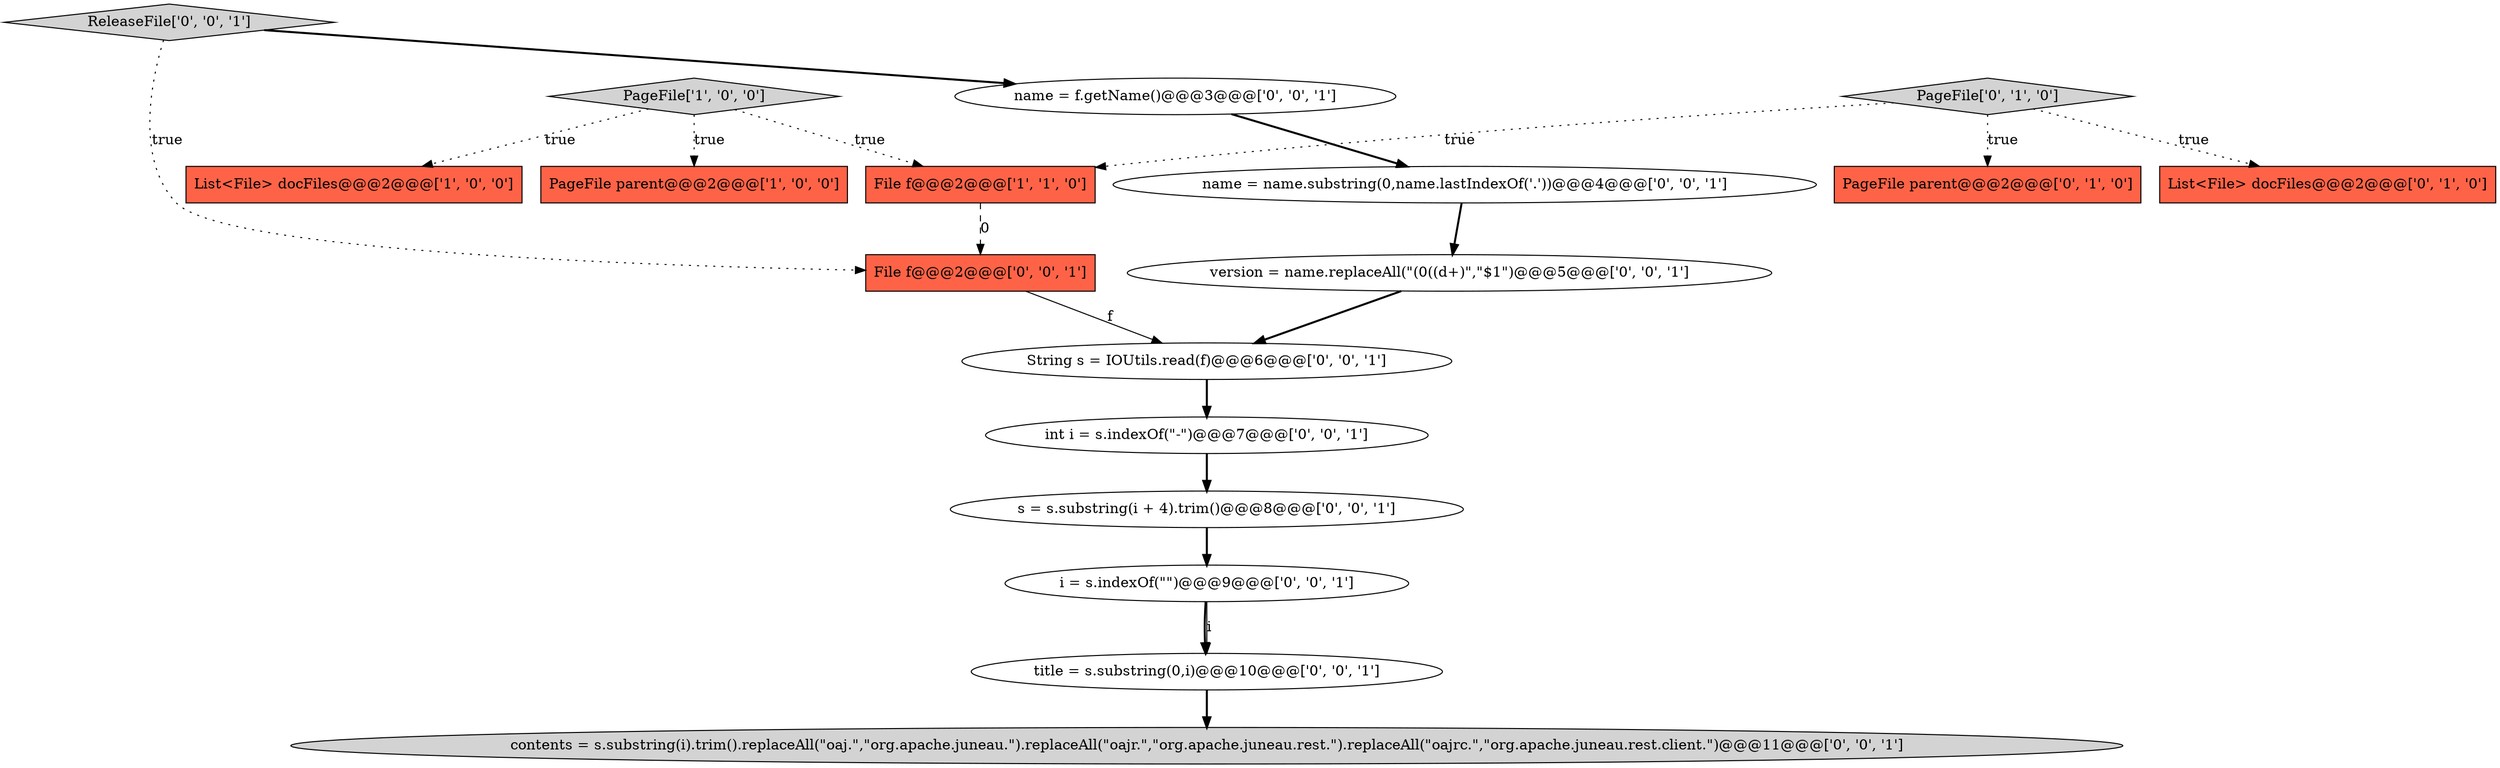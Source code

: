digraph {
15 [style = filled, label = "name = name.substring(0,name.lastIndexOf('.'))@@@4@@@['0', '0', '1']", fillcolor = white, shape = ellipse image = "AAA0AAABBB3BBB"];
14 [style = filled, label = "ReleaseFile['0', '0', '1']", fillcolor = lightgray, shape = diamond image = "AAA0AAABBB3BBB"];
0 [style = filled, label = "List<File> docFiles@@@2@@@['1', '0', '0']", fillcolor = tomato, shape = box image = "AAA0AAABBB1BBB"];
11 [style = filled, label = "contents = s.substring(i).trim().replaceAll(\"oaj\.\",\"org.apache.juneau.\").replaceAll(\"oajr\.\",\"org.apache.juneau.rest.\").replaceAll(\"oajrc\.\",\"org.apache.juneau.rest.client.\")@@@11@@@['0', '0', '1']", fillcolor = lightgray, shape = ellipse image = "AAA0AAABBB3BBB"];
12 [style = filled, label = "String s = IOUtils.read(f)@@@6@@@['0', '0', '1']", fillcolor = white, shape = ellipse image = "AAA0AAABBB3BBB"];
9 [style = filled, label = "File f@@@2@@@['0', '0', '1']", fillcolor = tomato, shape = box image = "AAA0AAABBB3BBB"];
17 [style = filled, label = "title = s.substring(0,i)@@@10@@@['0', '0', '1']", fillcolor = white, shape = ellipse image = "AAA0AAABBB3BBB"];
2 [style = filled, label = "PageFile['1', '0', '0']", fillcolor = lightgray, shape = diamond image = "AAA0AAABBB1BBB"];
13 [style = filled, label = "name = f.getName()@@@3@@@['0', '0', '1']", fillcolor = white, shape = ellipse image = "AAA0AAABBB3BBB"];
4 [style = filled, label = "PageFile parent@@@2@@@['0', '1', '0']", fillcolor = tomato, shape = box image = "AAA0AAABBB2BBB"];
7 [style = filled, label = "i = s.indexOf(\"\")@@@9@@@['0', '0', '1']", fillcolor = white, shape = ellipse image = "AAA0AAABBB3BBB"];
1 [style = filled, label = "PageFile parent@@@2@@@['1', '0', '0']", fillcolor = tomato, shape = box image = "AAA0AAABBB1BBB"];
3 [style = filled, label = "File f@@@2@@@['1', '1', '0']", fillcolor = tomato, shape = box image = "AAA0AAABBB1BBB"];
16 [style = filled, label = "int i = s.indexOf(\"-\")@@@7@@@['0', '0', '1']", fillcolor = white, shape = ellipse image = "AAA0AAABBB3BBB"];
5 [style = filled, label = "List<File> docFiles@@@2@@@['0', '1', '0']", fillcolor = tomato, shape = box image = "AAA0AAABBB2BBB"];
8 [style = filled, label = "s = s.substring(i + 4).trim()@@@8@@@['0', '0', '1']", fillcolor = white, shape = ellipse image = "AAA0AAABBB3BBB"];
6 [style = filled, label = "PageFile['0', '1', '0']", fillcolor = lightgray, shape = diamond image = "AAA0AAABBB2BBB"];
10 [style = filled, label = "version = name.replaceAll(\"(0((\d+)\",\"$1\")@@@5@@@['0', '0', '1']", fillcolor = white, shape = ellipse image = "AAA0AAABBB3BBB"];
7->17 [style = bold, label=""];
2->1 [style = dotted, label="true"];
6->5 [style = dotted, label="true"];
6->4 [style = dotted, label="true"];
16->8 [style = bold, label=""];
8->7 [style = bold, label=""];
14->13 [style = bold, label=""];
2->0 [style = dotted, label="true"];
13->15 [style = bold, label=""];
2->3 [style = dotted, label="true"];
15->10 [style = bold, label=""];
7->17 [style = solid, label="i"];
9->12 [style = solid, label="f"];
3->9 [style = dashed, label="0"];
6->3 [style = dotted, label="true"];
17->11 [style = bold, label=""];
12->16 [style = bold, label=""];
10->12 [style = bold, label=""];
14->9 [style = dotted, label="true"];
}

